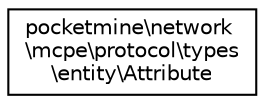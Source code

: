 digraph "Graphical Class Hierarchy"
{
 // INTERACTIVE_SVG=YES
 // LATEX_PDF_SIZE
  edge [fontname="Helvetica",fontsize="10",labelfontname="Helvetica",labelfontsize="10"];
  node [fontname="Helvetica",fontsize="10",shape=record];
  rankdir="LR";
  Node0 [label="pocketmine\\network\l\\mcpe\\protocol\\types\l\\entity\\Attribute",height=0.2,width=0.4,color="black", fillcolor="white", style="filled",URL="$da/de0/classpocketmine_1_1network_1_1mcpe_1_1protocol_1_1types_1_1entity_1_1_attribute.html",tooltip=" "];
}
